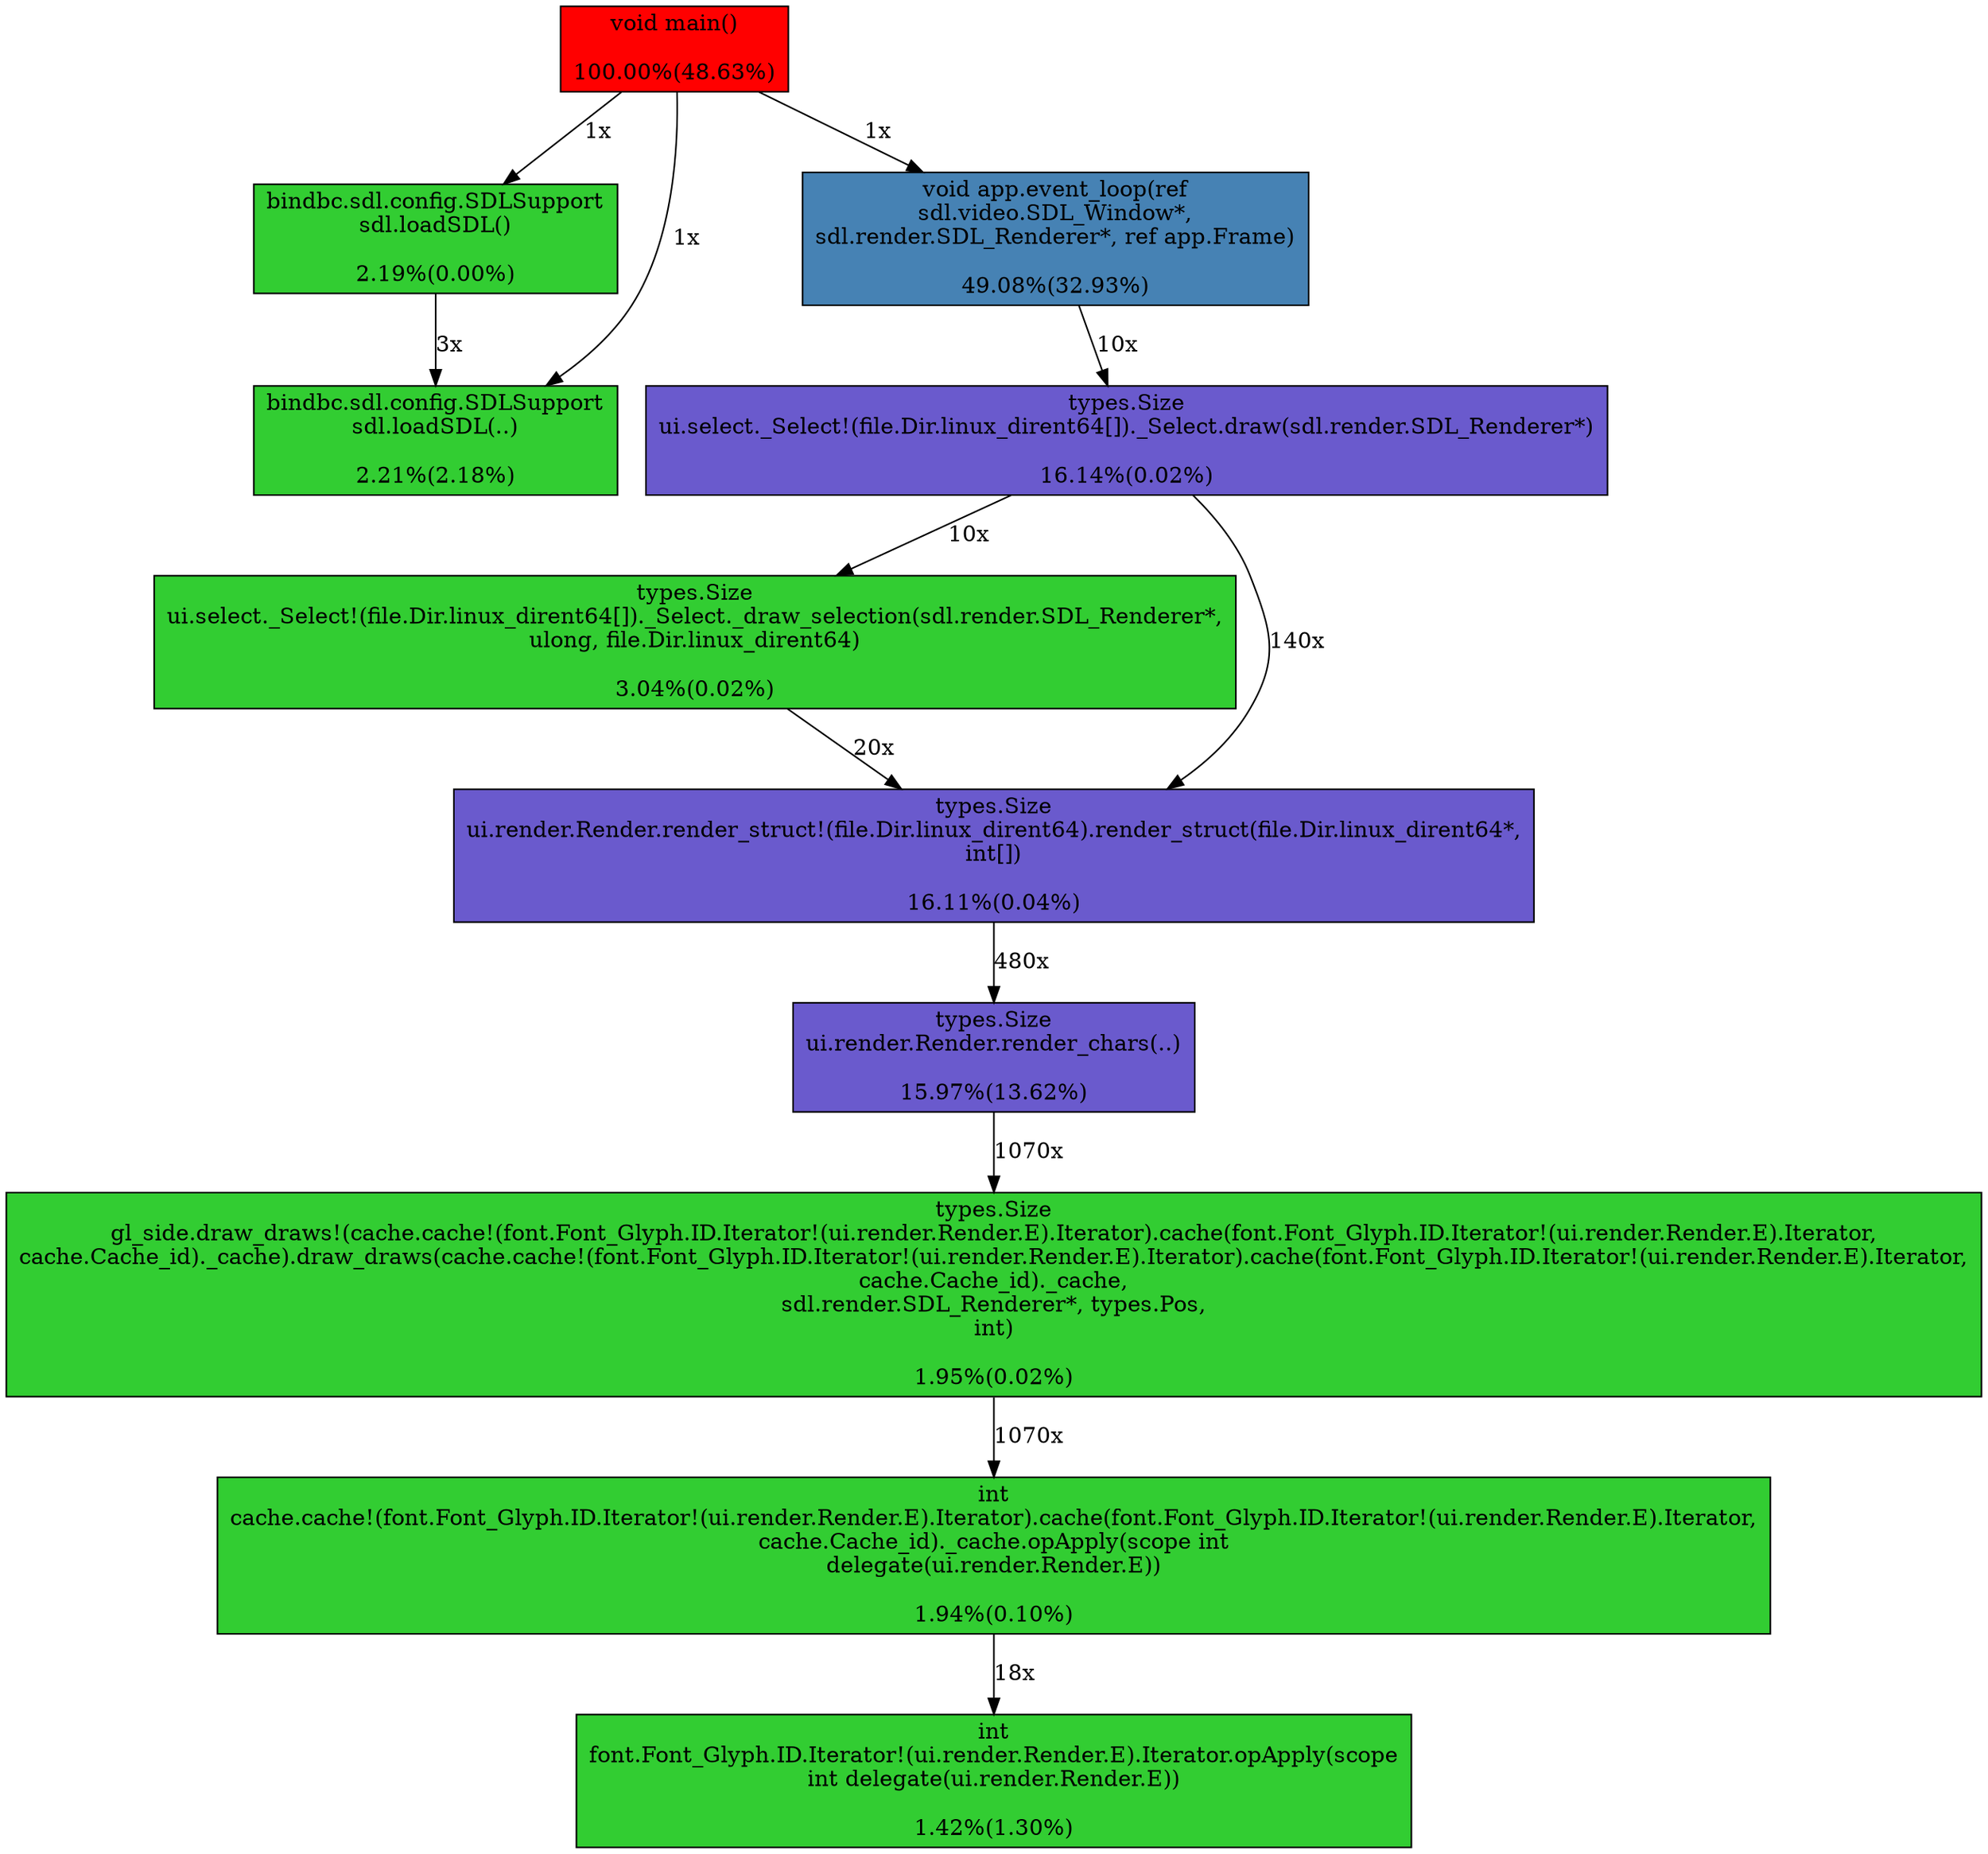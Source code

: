 digraph {
"_D3sdl7loadSDLFNbNiZE6bindbcQBa6config10SDLSupport" [label="bindbc.sdl.config.SDLSupport
sdl.loadSDL()
\n2.19%(0.00%)", shape="box", style=filled, fillcolor="limegreen"];
"_D3sdl7loadSDLFNbNiZE6bindbcQBa6config10SDLSupport" -> "_D3sdl7loadSDLFNbNiPxaZE6bindbcQBd6config10SDLSupport" [label="3x"];
"_D3app10event_loopFKPS3sdl5video10SDL_WindowPSQy6render12SDL_RendererKSQCr5FrameZv" [label="void app.event_loop(ref
sdl.video.SDL_Window*,
sdl.render.SDL_Renderer*, ref app.Frame)
\n49.08%(32.93%)", shape="box", style=filled, fillcolor="steelblue"];
"_D3app10event_loopFKPS3sdl5video10SDL_WindowPSQy6render12SDL_RendererKSQCr5FrameZv" -> "_D2ui6select__T7_SelectTAS4file3Dir14linux_dirent64ZQBl4drawMFPS3sdl6render12SDL_RendererZS5types4Size" [label="10x"];
"_D5cache__TQjTS4font10Font_Glyph2ID__T8IteratorTS2ui6render6Render1EZQBfZQCtFQClSQDb8Cache_idZ6_cache7opApplyMFMDFQCoZiZi" [label="int
cache.cache!(font.Font_Glyph.ID.Iterator!(ui.render.Render.E).Iterator).cache(font.Font_Glyph.ID.Iterator!(ui.render.Render.E).Iterator,
cache.Cache_id)._cache.opApply(scope int
delegate(ui.render.Render.E))
\n1.94%(0.10%)", shape="box", style=filled, fillcolor="limegreen"];
"_D5cache__TQjTS4font10Font_Glyph2ID__T8IteratorTS2ui6render6Render1EZQBfZQCtFQClSQDb8Cache_idZ6_cache7opApplyMFMDFQCoZiZi" -> "_D4font10Font_Glyph2ID__T8IteratorTS2ui6render6Render1EZQBf7opApplyMFMDFQBlZiZi" [label="18x"];
"_D2ui6select__T7_SelectTAS4file3Dir14linux_dirent64ZQBl15_draw_selectionMFPS3sdl6render12SDL_RenderermQCzZS5types4Size" [label="types.Size
ui.select._Select!(file.Dir.linux_dirent64[])._Select._draw_selection(sdl.render.SDL_Renderer*,
ulong, file.Dir.linux_dirent64)
\n3.04%(0.02%)", shape="box", style=filled, fillcolor="limegreen"];
"_D2ui6select__T7_SelectTAS4file3Dir14linux_dirent64ZQBl15_draw_selectionMFPS3sdl6render12SDL_RenderermQCzZS5types4Size" -> "_D2ui6render6Render__T13render_structTS4file3Dir14linux_dirent64ZQBrMFPQBhAiZS5types4Size" [label="20x"];
"_Dmain" [label="void main()
\n100.00%(48.63%)", shape="box", style=filled, fillcolor="red"];
"_Dmain" -> "_D3sdl7loadSDLFNbNiZE6bindbcQBa6config10SDLSupport" [label="1x"];
"_Dmain" -> "_D3app10event_loopFKPS3sdl5video10SDL_WindowPSQy6render12SDL_RendererKSQCr5FrameZv" [label="1x"];
"_Dmain" -> "_D3sdl7loadSDLFNbNiPxaZE6bindbcQBd6config10SDLSupport" [label="1x"];
"_D2ui6render6Render12render_charsMFAaZS5types4Size" [label="types.Size
ui.render.Render.render_chars(..)
\n15.97%(13.62%)", shape="box", style=filled, fillcolor="slateblue"];
"_D2ui6render6Render12render_charsMFAaZS5types4Size" -> "_D7gl_side__T10draw_drawsTS5cache__TQjTS4font10Font_Glyph2ID__T8IteratorTS2ui6render6Render1EZQBfZQCtFQClSQDb8Cache_idZ6_cacheZQEkFQEbPS3sdlQCl12SDL_RendererS5types3PosiZSQn4Size" [label="1070x"];
"_D4font10Font_Glyph2ID__T8IteratorTS2ui6render6Render1EZQBf7opApplyMFMDFQBlZiZi" [label="int
font.Font_Glyph.ID.Iterator!(ui.render.Render.E).Iterator.opApply(scope
int delegate(ui.render.Render.E))
\n1.42%(1.30%)", shape="box", style=filled, fillcolor="limegreen"];
"_D7gl_side__T10draw_drawsTS5cache__TQjTS4font10Font_Glyph2ID__T8IteratorTS2ui6render6Render1EZQBfZQCtFQClSQDb8Cache_idZ6_cacheZQEkFQEbPS3sdlQCl12SDL_RendererS5types3PosiZSQn4Size" [label="types.Size
gl_side.draw_draws!(cache.cache!(font.Font_Glyph.ID.Iterator!(ui.render.Render.E).Iterator).cache(font.Font_Glyph.ID.Iterator!(ui.render.Render.E).Iterator,
cache.Cache_id)._cache).draw_draws(cache.cache!(font.Font_Glyph.ID.Iterator!(ui.render.Render.E).Iterator).cache(font.Font_Glyph.ID.Iterator!(ui.render.Render.E).Iterator,
cache.Cache_id)._cache,
sdl.render.SDL_Renderer*, types.Pos,
int)
\n1.95%(0.02%)", shape="box", style=filled, fillcolor="limegreen"];
"_D7gl_side__T10draw_drawsTS5cache__TQjTS4font10Font_Glyph2ID__T8IteratorTS2ui6render6Render1EZQBfZQCtFQClSQDb8Cache_idZ6_cacheZQEkFQEbPS3sdlQCl12SDL_RendererS5types3PosiZSQn4Size" -> "_D5cache__TQjTS4font10Font_Glyph2ID__T8IteratorTS2ui6render6Render1EZQBfZQCtFQClSQDb8Cache_idZ6_cache7opApplyMFMDFQCoZiZi" [label="1070x"];
"_D2ui6select__T7_SelectTAS4file3Dir14linux_dirent64ZQBl4drawMFPS3sdl6render12SDL_RendererZS5types4Size" [label="types.Size
ui.select._Select!(file.Dir.linux_dirent64[])._Select.draw(sdl.render.SDL_Renderer*)
\n16.14%(0.02%)", shape="box", style=filled, fillcolor="slateblue"];
"_D2ui6select__T7_SelectTAS4file3Dir14linux_dirent64ZQBl4drawMFPS3sdl6render12SDL_RendererZS5types4Size" -> "_D2ui6select__T7_SelectTAS4file3Dir14linux_dirent64ZQBl15_draw_selectionMFPS3sdl6render12SDL_RenderermQCzZS5types4Size" [label="10x"];
"_D2ui6select__T7_SelectTAS4file3Dir14linux_dirent64ZQBl4drawMFPS3sdl6render12SDL_RendererZS5types4Size" -> "_D2ui6render6Render__T13render_structTS4file3Dir14linux_dirent64ZQBrMFPQBhAiZS5types4Size" [label="140x"];
"_D2ui6render6Render__T13render_structTS4file3Dir14linux_dirent64ZQBrMFPQBhAiZS5types4Size" [label="types.Size
ui.render.Render.render_struct!(file.Dir.linux_dirent64).render_struct(file.Dir.linux_dirent64*,
int[])
\n16.11%(0.04%)", shape="box", style=filled, fillcolor="slateblue"];
"_D2ui6render6Render__T13render_structTS4file3Dir14linux_dirent64ZQBrMFPQBhAiZS5types4Size" -> "_D2ui6render6Render12render_charsMFAaZS5types4Size" [label="480x"];
"_D3sdl7loadSDLFNbNiPxaZE6bindbcQBd6config10SDLSupport" [label="bindbc.sdl.config.SDLSupport
sdl.loadSDL(..)
\n2.21%(2.18%)", shape="box", style=filled, fillcolor="limegreen"];
}
